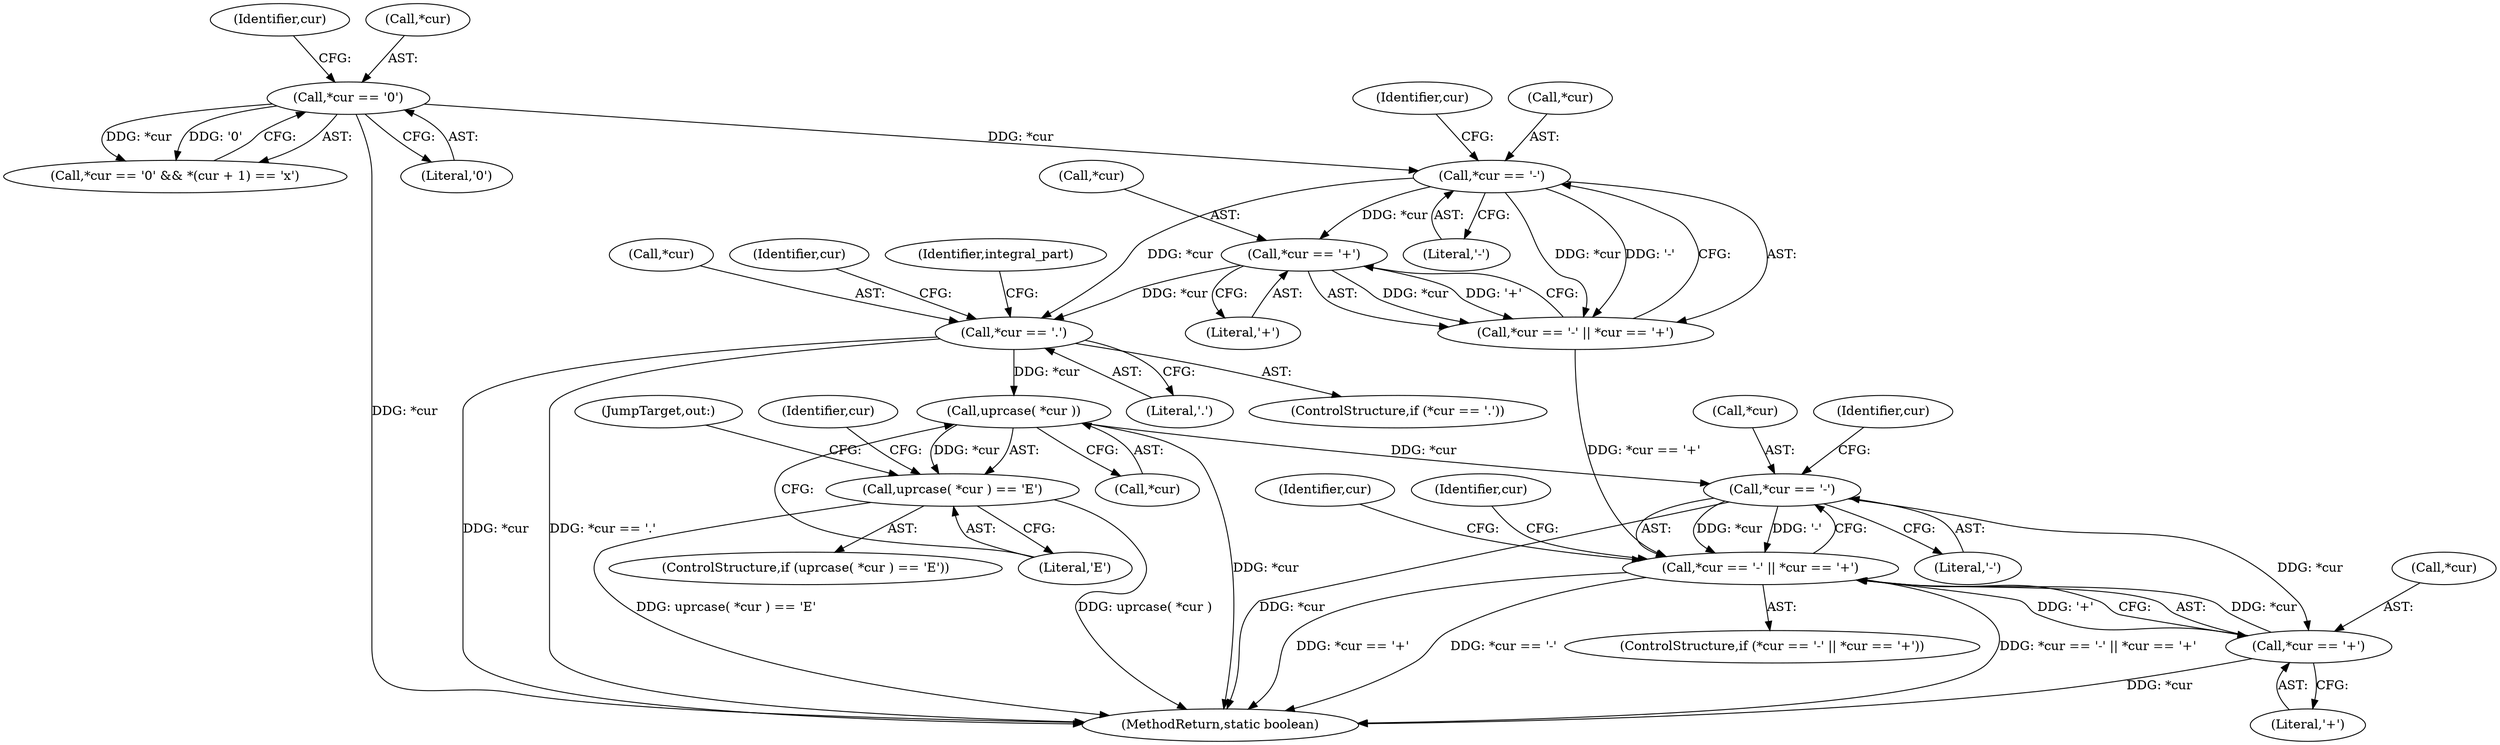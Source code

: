 digraph "0_virglrenderer_e534b51ca3c3cd25f3990589932a9ed711c59b27@pointer" {
"1000251" [label="(Call,*cur == '.')"];
"1000226" [label="(Call,*cur == '-')"];
"1000187" [label="(Call,*cur == '0')"];
"1000230" [label="(Call,*cur == '+')"];
"1000282" [label="(Call,uprcase( *cur ))"];
"1000281" [label="(Call,uprcase( *cur ) == 'E')"];
"1000291" [label="(Call,*cur == '-')"];
"1000290" [label="(Call,*cur == '-' || *cur == '+')"];
"1000295" [label="(Call,*cur == '+')"];
"1000227" [label="(Call,*cur)"];
"1000283" [label="(Call,*cur)"];
"1000294" [label="(Literal,'-')"];
"1000190" [label="(Literal,'0')"];
"1000288" [label="(Identifier,cur)"];
"1000194" [label="(Identifier,cur)"];
"1000226" [label="(Call,*cur == '-')"];
"1000254" [label="(Literal,'.')"];
"1000275" [label="(Identifier,integral_part)"];
"1000280" [label="(ControlStructure,if (uprcase( *cur ) == 'E'))"];
"1000289" [label="(ControlStructure,if (*cur == '-' || *cur == '+'))"];
"1000285" [label="(Literal,'E')"];
"1000291" [label="(Call,*cur == '-')"];
"1000186" [label="(Call,*cur == '0' && *(cur + 1) == 'x')"];
"1000252" [label="(Call,*cur)"];
"1004155" [label="(MethodReturn,static boolean)"];
"1000295" [label="(Call,*cur == '+')"];
"1000296" [label="(Call,*cur)"];
"1000230" [label="(Call,*cur == '+')"];
"1000257" [label="(Identifier,cur)"];
"1000292" [label="(Call,*cur)"];
"1000251" [label="(Call,*cur == '.')"];
"1000187" [label="(Call,*cur == '0')"];
"1000250" [label="(ControlStructure,if (*cur == '.'))"];
"1000315" [label="(JumpTarget,out:)"];
"1000229" [label="(Literal,'-')"];
"1000281" [label="(Call,uprcase( *cur ) == 'E')"];
"1000233" [label="(Literal,'+')"];
"1000290" [label="(Call,*cur == '-' || *cur == '+')"];
"1000231" [label="(Call,*cur)"];
"1000282" [label="(Call,uprcase( *cur ))"];
"1000298" [label="(Literal,'+')"];
"1000297" [label="(Identifier,cur)"];
"1000300" [label="(Identifier,cur)"];
"1000303" [label="(Identifier,cur)"];
"1000232" [label="(Identifier,cur)"];
"1000225" [label="(Call,*cur == '-' || *cur == '+')"];
"1000188" [label="(Call,*cur)"];
"1000251" -> "1000250"  [label="AST: "];
"1000251" -> "1000254"  [label="CFG: "];
"1000252" -> "1000251"  [label="AST: "];
"1000254" -> "1000251"  [label="AST: "];
"1000257" -> "1000251"  [label="CFG: "];
"1000275" -> "1000251"  [label="CFG: "];
"1000251" -> "1004155"  [label="DDG: *cur == '.'"];
"1000251" -> "1004155"  [label="DDG: *cur"];
"1000226" -> "1000251"  [label="DDG: *cur"];
"1000230" -> "1000251"  [label="DDG: *cur"];
"1000251" -> "1000282"  [label="DDG: *cur"];
"1000226" -> "1000225"  [label="AST: "];
"1000226" -> "1000229"  [label="CFG: "];
"1000227" -> "1000226"  [label="AST: "];
"1000229" -> "1000226"  [label="AST: "];
"1000232" -> "1000226"  [label="CFG: "];
"1000225" -> "1000226"  [label="CFG: "];
"1000226" -> "1000225"  [label="DDG: *cur"];
"1000226" -> "1000225"  [label="DDG: '-'"];
"1000187" -> "1000226"  [label="DDG: *cur"];
"1000226" -> "1000230"  [label="DDG: *cur"];
"1000187" -> "1000186"  [label="AST: "];
"1000187" -> "1000190"  [label="CFG: "];
"1000188" -> "1000187"  [label="AST: "];
"1000190" -> "1000187"  [label="AST: "];
"1000194" -> "1000187"  [label="CFG: "];
"1000186" -> "1000187"  [label="CFG: "];
"1000187" -> "1004155"  [label="DDG: *cur"];
"1000187" -> "1000186"  [label="DDG: *cur"];
"1000187" -> "1000186"  [label="DDG: '0'"];
"1000230" -> "1000225"  [label="AST: "];
"1000230" -> "1000233"  [label="CFG: "];
"1000231" -> "1000230"  [label="AST: "];
"1000233" -> "1000230"  [label="AST: "];
"1000225" -> "1000230"  [label="CFG: "];
"1000230" -> "1000225"  [label="DDG: *cur"];
"1000230" -> "1000225"  [label="DDG: '+'"];
"1000282" -> "1000281"  [label="AST: "];
"1000282" -> "1000283"  [label="CFG: "];
"1000283" -> "1000282"  [label="AST: "];
"1000285" -> "1000282"  [label="CFG: "];
"1000282" -> "1004155"  [label="DDG: *cur"];
"1000282" -> "1000281"  [label="DDG: *cur"];
"1000282" -> "1000291"  [label="DDG: *cur"];
"1000281" -> "1000280"  [label="AST: "];
"1000281" -> "1000285"  [label="CFG: "];
"1000285" -> "1000281"  [label="AST: "];
"1000288" -> "1000281"  [label="CFG: "];
"1000315" -> "1000281"  [label="CFG: "];
"1000281" -> "1004155"  [label="DDG: uprcase( *cur )"];
"1000281" -> "1004155"  [label="DDG: uprcase( *cur ) == 'E'"];
"1000291" -> "1000290"  [label="AST: "];
"1000291" -> "1000294"  [label="CFG: "];
"1000292" -> "1000291"  [label="AST: "];
"1000294" -> "1000291"  [label="AST: "];
"1000297" -> "1000291"  [label="CFG: "];
"1000290" -> "1000291"  [label="CFG: "];
"1000291" -> "1004155"  [label="DDG: *cur"];
"1000291" -> "1000290"  [label="DDG: *cur"];
"1000291" -> "1000290"  [label="DDG: '-'"];
"1000291" -> "1000295"  [label="DDG: *cur"];
"1000290" -> "1000289"  [label="AST: "];
"1000290" -> "1000295"  [label="CFG: "];
"1000295" -> "1000290"  [label="AST: "];
"1000300" -> "1000290"  [label="CFG: "];
"1000303" -> "1000290"  [label="CFG: "];
"1000290" -> "1004155"  [label="DDG: *cur == '-'"];
"1000290" -> "1004155"  [label="DDG: *cur == '-' || *cur == '+'"];
"1000290" -> "1004155"  [label="DDG: *cur == '+'"];
"1000225" -> "1000290"  [label="DDG: *cur == '+'"];
"1000295" -> "1000290"  [label="DDG: *cur"];
"1000295" -> "1000290"  [label="DDG: '+'"];
"1000295" -> "1000298"  [label="CFG: "];
"1000296" -> "1000295"  [label="AST: "];
"1000298" -> "1000295"  [label="AST: "];
"1000295" -> "1004155"  [label="DDG: *cur"];
}
